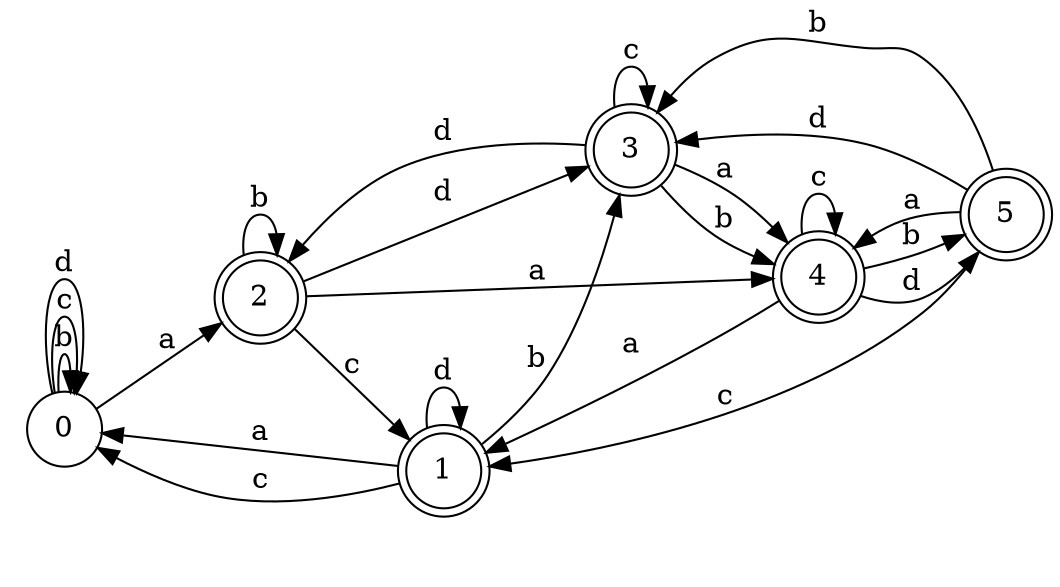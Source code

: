 digraph n5_10 {
__start0 [label="" shape="none"];

rankdir=LR;
size="8,5";

s0 [style="filled", color="black", fillcolor="white" shape="circle", label="0"];
s1 [style="rounded,filled", color="black", fillcolor="white" shape="doublecircle", label="1"];
s2 [style="rounded,filled", color="black", fillcolor="white" shape="doublecircle", label="2"];
s3 [style="rounded,filled", color="black", fillcolor="white" shape="doublecircle", label="3"];
s4 [style="rounded,filled", color="black", fillcolor="white" shape="doublecircle", label="4"];
s5 [style="rounded,filled", color="black", fillcolor="white" shape="doublecircle", label="5"];
s0 -> s2 [label="a"];
s0 -> s0 [label="b"];
s0 -> s0 [label="c"];
s0 -> s0 [label="d"];
s1 -> s0 [label="a"];
s1 -> s3 [label="b"];
s1 -> s0 [label="c"];
s1 -> s1 [label="d"];
s2 -> s4 [label="a"];
s2 -> s2 [label="b"];
s2 -> s1 [label="c"];
s2 -> s3 [label="d"];
s3 -> s4 [label="a"];
s3 -> s4 [label="b"];
s3 -> s3 [label="c"];
s3 -> s2 [label="d"];
s4 -> s1 [label="a"];
s4 -> s5 [label="b"];
s4 -> s4 [label="c"];
s4 -> s5 [label="d"];
s5 -> s4 [label="a"];
s5 -> s3 [label="b"];
s5 -> s1 [label="c"];
s5 -> s3 [label="d"];

}